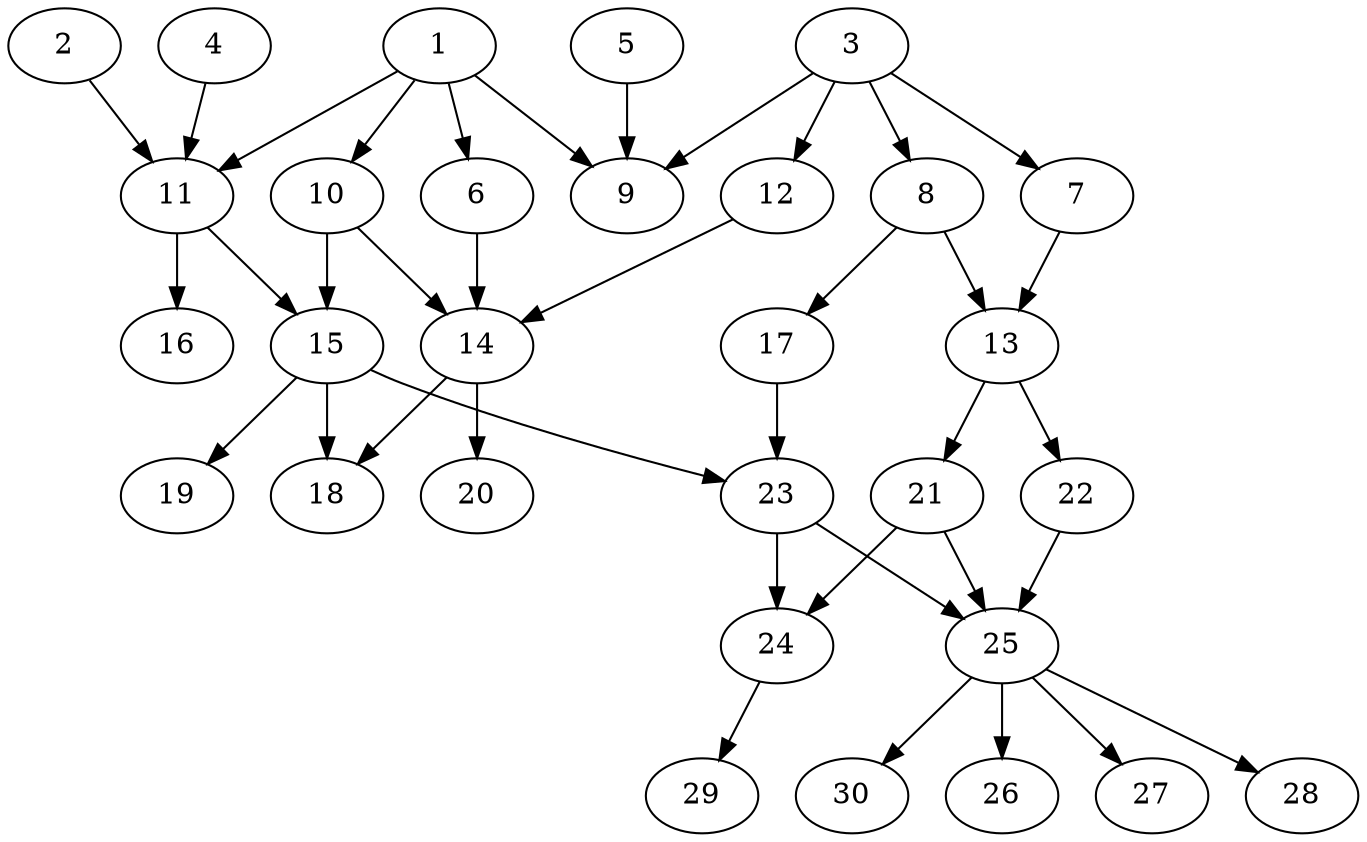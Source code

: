 // DAG automatically generated by daggen at Fri Jul 29 10:40:31 2022
// daggen.exe --dot -n 30 --ccr 0.5 --fat 0.5 --regular 0.5 --density 0.5 -o data\30/random_30_47.gv 
digraph G {
  1 [compute_size="782757789696", trans_size="534870", result_size="54272", ram="42169232",alpha="0.13"]
  1 -> 6 [size ="54272"]
  1 -> 9 [size ="54272"]
  1 -> 10 [size ="54272"]
  1 -> 11 [size ="54272"]
  2 [compute_size="18645791396", trans_size="711977", result_size="29696", ram="14438144",alpha="0.03"]
  2 -> 11 [size ="29696"]
  3 [compute_size="231928233984", trans_size="942664", result_size="13312", ram="8149664",alpha="0.18"]
  3 -> 7 [size ="13312"]
  3 -> 8 [size ="13312"]
  3 -> 9 [size ="13312"]
  3 -> 12 [size ="13312"]
  4 [compute_size="134217728000", trans_size="492384", result_size="1024", ram="18204896",alpha="0.02"]
  4 -> 11 [size ="1024"]
  5 [compute_size="1184563200", trans_size="631736", result_size="70656", ram="27460208",alpha="0.16"]
  5 -> 9 [size ="70656"]
  6 [compute_size="540738776223", trans_size="185228", result_size="54272", ram="49772432",alpha="0.15"]
  6 -> 14 [size ="54272"]
  7 [compute_size="368293445632", trans_size="1184", result_size="9216", ram="22952144",alpha="0.11"]
  7 -> 13 [size ="9216"]
  8 [compute_size="134217728000", trans_size="826393", result_size="1024", ram="2423504",alpha="0.04"]
  8 -> 13 [size ="1024"]
  8 -> 17 [size ="1024"]
  9 [compute_size="782757789696", trans_size="31746", result_size="0", ram="14734352",alpha="0.12"]
  10 [compute_size="1148845564354", trans_size="59271", result_size="1024", ram="6502304",alpha="0.01"]
  10 -> 14 [size ="1024"]
  10 -> 15 [size ="1024"]
  11 [compute_size="15957596160", trans_size="387942", result_size="54272", ram="45389504",alpha="0.02"]
  11 -> 15 [size ="54272"]
  11 -> 16 [size ="54272"]
  12 [compute_size="3995715584", trans_size="459967", result_size="9216", ram="28850960",alpha="0.14"]
  12 -> 14 [size ="9216"]
  13 [compute_size="44993347584", trans_size="231742", result_size="74752", ram="13647728",alpha="0.14"]
  13 -> 21 [size ="74752"]
  13 -> 22 [size ="74752"]
  14 [compute_size="1397596160", trans_size="359106", result_size="70656", ram="49804112",alpha="0.07"]
  14 -> 18 [size ="70656"]
  14 -> 20 [size ="70656"]
  15 [compute_size="28991029248", trans_size="732021", result_size="29696", ram="34509008",alpha="0.04"]
  15 -> 18 [size ="29696"]
  15 -> 19 [size ="29696"]
  15 -> 23 [size ="29696"]
  16 [compute_size="1073741824000", trans_size="976423", result_size="0", ram="47242784",alpha="0.09"]
  17 [compute_size="1527652352", trans_size="398779", result_size="70656", ram="49273472",alpha="0.05"]
  17 -> 23 [size ="70656"]
  18 [compute_size="16442720256", trans_size="307349", result_size="0", ram="29429120",alpha="0.20"]
  19 [compute_size="669078703298", trans_size="35614", result_size="0", ram="30160928",alpha="0.13"]
  20 [compute_size="111449997312", trans_size="245297", result_size="0", ram="20891360",alpha="0.04"]
  21 [compute_size="111053496501", trans_size="58600", result_size="29696", ram="21998576",alpha="0.04"]
  21 -> 24 [size ="29696"]
  21 -> 25 [size ="29696"]
  22 [compute_size="6967705600", trans_size="521539", result_size="1024", ram="35445152",alpha="0.19"]
  22 -> 25 [size ="1024"]
  23 [compute_size="78940540976", trans_size="689695", result_size="29696", ram="16144112",alpha="0.02"]
  23 -> 24 [size ="29696"]
  23 -> 25 [size ="29696"]
  24 [compute_size="11904745472", trans_size="708461", result_size="91136", ram="44432768",alpha="0.01"]
  24 -> 29 [size ="91136"]
  25 [compute_size="127319703177", trans_size="343697", result_size="1024", ram="41047760",alpha="0.04"]
  25 -> 26 [size ="1024"]
  25 -> 27 [size ="1024"]
  25 -> 28 [size ="1024"]
  25 -> 30 [size ="1024"]
  26 [compute_size="23969996800", trans_size="628667", result_size="0", ram="26189840",alpha="0.09"]
  27 [compute_size="23597416448", trans_size="621537", result_size="0", ram="49351088",alpha="0.11"]
  28 [compute_size="222095249075", trans_size="512876", result_size="0", ram="986816",alpha="0.03"]
  29 [compute_size="4060217344", trans_size="658365", result_size="0", ram="37844912",alpha="0.01"]
  30 [compute_size="537429786243", trans_size="676652", result_size="0", ram="33655232",alpha="0.11"]
}
